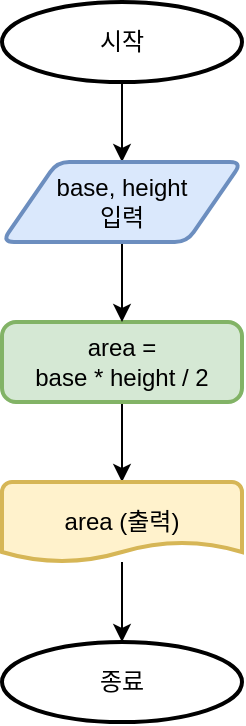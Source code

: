 <mxfile version="20.8.8" type="github">
  <diagram name="페이지-1" id="kAWBmJvLkoHz6sw6lmBF">
    <mxGraphModel dx="808" dy="447" grid="1" gridSize="10" guides="1" tooltips="1" connect="1" arrows="1" fold="1" page="1" pageScale="1" pageWidth="827" pageHeight="1169" math="0" shadow="0">
      <root>
        <mxCell id="0" />
        <mxCell id="1" parent="0" />
        <mxCell id="C1u7BzHFEcThZ1P9Oeuv-7" style="edgeStyle=orthogonalEdgeStyle;rounded=0;orthogonalLoop=1;jettySize=auto;html=1;exitX=0.5;exitY=1;exitDx=0;exitDy=0;exitPerimeter=0;entryX=0.5;entryY=0;entryDx=0;entryDy=0;" edge="1" parent="1" source="C1u7BzHFEcThZ1P9Oeuv-1" target="C1u7BzHFEcThZ1P9Oeuv-9">
          <mxGeometry relative="1" as="geometry">
            <mxPoint x="180" y="160" as="targetPoint" />
          </mxGeometry>
        </mxCell>
        <mxCell id="C1u7BzHFEcThZ1P9Oeuv-1" value="시작" style="strokeWidth=2;html=1;shape=mxgraph.flowchart.start_1;whiteSpace=wrap;" vertex="1" parent="1">
          <mxGeometry x="120" y="80" width="120" height="40" as="geometry" />
        </mxCell>
        <mxCell id="C1u7BzHFEcThZ1P9Oeuv-14" style="edgeStyle=orthogonalEdgeStyle;rounded=0;orthogonalLoop=1;jettySize=auto;html=1;exitX=0.5;exitY=1;exitDx=0;exitDy=0;entryX=0.5;entryY=0;entryDx=0;entryDy=0;entryPerimeter=0;" edge="1" parent="1" source="C1u7BzHFEcThZ1P9Oeuv-6" target="C1u7BzHFEcThZ1P9Oeuv-13">
          <mxGeometry relative="1" as="geometry" />
        </mxCell>
        <mxCell id="C1u7BzHFEcThZ1P9Oeuv-6" value="area = &lt;br&gt;base * height / 2" style="rounded=1;whiteSpace=wrap;html=1;absoluteArcSize=1;arcSize=14;strokeWidth=2;fillColor=#d5e8d4;strokeColor=#82b366;" vertex="1" parent="1">
          <mxGeometry x="120" y="240" width="120" height="40" as="geometry" />
        </mxCell>
        <mxCell id="C1u7BzHFEcThZ1P9Oeuv-10" style="edgeStyle=orthogonalEdgeStyle;rounded=0;orthogonalLoop=1;jettySize=auto;html=1;exitX=0.5;exitY=1;exitDx=0;exitDy=0;entryX=0.5;entryY=0;entryDx=0;entryDy=0;" edge="1" parent="1" source="C1u7BzHFEcThZ1P9Oeuv-9" target="C1u7BzHFEcThZ1P9Oeuv-6">
          <mxGeometry relative="1" as="geometry" />
        </mxCell>
        <mxCell id="C1u7BzHFEcThZ1P9Oeuv-9" value="base, height&lt;br&gt;입력" style="shape=parallelogram;html=1;strokeWidth=2;perimeter=parallelogramPerimeter;whiteSpace=wrap;rounded=1;arcSize=12;size=0.23;fillColor=#dae8fc;strokeColor=#6c8ebf;" vertex="1" parent="1">
          <mxGeometry x="120" y="160" width="120" height="40" as="geometry" />
        </mxCell>
        <mxCell id="C1u7BzHFEcThZ1P9Oeuv-11" value="종료" style="strokeWidth=2;html=1;shape=mxgraph.flowchart.start_1;whiteSpace=wrap;" vertex="1" parent="1">
          <mxGeometry x="120" y="400" width="120" height="40" as="geometry" />
        </mxCell>
        <mxCell id="C1u7BzHFEcThZ1P9Oeuv-15" style="edgeStyle=orthogonalEdgeStyle;rounded=0;orthogonalLoop=1;jettySize=auto;html=1;exitX=0.5;exitY=1;exitDx=0;exitDy=0;exitPerimeter=0;entryX=0.5;entryY=0;entryDx=0;entryDy=0;entryPerimeter=0;" edge="1" parent="1" source="C1u7BzHFEcThZ1P9Oeuv-13" target="C1u7BzHFEcThZ1P9Oeuv-11">
          <mxGeometry relative="1" as="geometry" />
        </mxCell>
        <mxCell id="C1u7BzHFEcThZ1P9Oeuv-13" value="area (출력)" style="strokeWidth=2;html=1;shape=mxgraph.flowchart.document2;whiteSpace=wrap;size=0.25;fillColor=#fff2cc;strokeColor=#d6b656;" vertex="1" parent="1">
          <mxGeometry x="120" y="320" width="120" height="40" as="geometry" />
        </mxCell>
      </root>
    </mxGraphModel>
  </diagram>
</mxfile>
